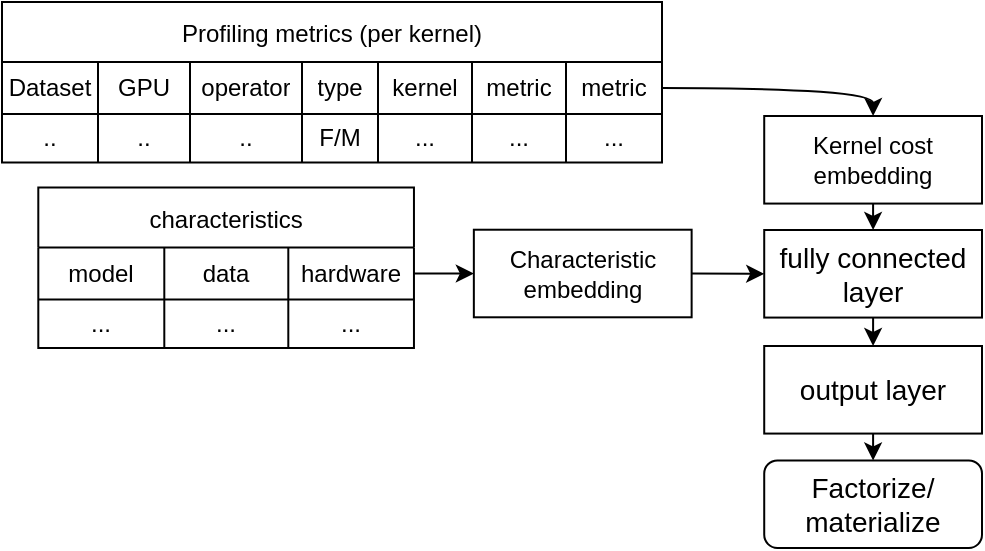 <mxfile>
    <diagram id="U2VAW3dLaZVnhBtAp40N" name="Page-1">
        <mxGraphModel dx="852" dy="1079" grid="1" gridSize="10" guides="1" tooltips="1" connect="1" arrows="1" fold="1" page="1" pageScale="1" pageWidth="827" pageHeight="1169" math="0" shadow="0">
            <root>
                <mxCell id="0"/>
                <mxCell id="1" parent="0"/>
                <mxCell id="3" value="characteristics" style="shape=table;startSize=30;container=1;collapsible=0;childLayout=tableLayout;" parent="1" vertex="1">
                    <mxGeometry x="158.148" y="732.755" width="187.833" height="80.27" as="geometry"/>
                </mxCell>
                <mxCell id="4" value="" style="shape=tableRow;horizontal=0;startSize=0;swimlaneHead=0;swimlaneBody=0;top=0;left=0;bottom=0;right=0;collapsible=0;dropTarget=0;fillColor=none;points=[[0,0.5],[1,0.5]];portConstraint=eastwest;" parent="3" vertex="1">
                    <mxGeometry y="30" width="187.833" height="26" as="geometry"/>
                </mxCell>
                <mxCell id="5" value="model" style="shape=partialRectangle;html=1;whiteSpace=wrap;connectable=0;overflow=hidden;fillColor=none;top=0;left=0;bottom=0;right=0;pointerEvents=1;" parent="4" vertex="1">
                    <mxGeometry width="63" height="26" as="geometry">
                        <mxRectangle width="63" height="26" as="alternateBounds"/>
                    </mxGeometry>
                </mxCell>
                <mxCell id="6" value="data" style="shape=partialRectangle;html=1;whiteSpace=wrap;connectable=0;overflow=hidden;fillColor=none;top=0;left=0;bottom=0;right=0;pointerEvents=1;" parent="4" vertex="1">
                    <mxGeometry x="63" width="62" height="26" as="geometry">
                        <mxRectangle width="62" height="26" as="alternateBounds"/>
                    </mxGeometry>
                </mxCell>
                <mxCell id="7" value="hardware" style="shape=partialRectangle;html=1;whiteSpace=wrap;connectable=0;overflow=hidden;fillColor=none;top=0;left=0;bottom=0;right=0;pointerEvents=1;" parent="4" vertex="1">
                    <mxGeometry x="125" width="63" height="26" as="geometry">
                        <mxRectangle width="63" height="26" as="alternateBounds"/>
                    </mxGeometry>
                </mxCell>
                <mxCell id="8" value="" style="shape=tableRow;horizontal=0;startSize=0;swimlaneHead=0;swimlaneBody=0;top=0;left=0;bottom=0;right=0;collapsible=0;dropTarget=0;fillColor=none;points=[[0,0.5],[1,0.5]];portConstraint=eastwest;" parent="3" vertex="1">
                    <mxGeometry y="56" width="187.833" height="24" as="geometry"/>
                </mxCell>
                <mxCell id="9" value="..." style="shape=partialRectangle;html=1;whiteSpace=wrap;connectable=0;overflow=hidden;fillColor=none;top=0;left=0;bottom=0;right=0;pointerEvents=1;" parent="8" vertex="1">
                    <mxGeometry width="63" height="24" as="geometry">
                        <mxRectangle width="63" height="24" as="alternateBounds"/>
                    </mxGeometry>
                </mxCell>
                <mxCell id="10" value="..." style="shape=partialRectangle;html=1;whiteSpace=wrap;connectable=0;overflow=hidden;fillColor=none;top=0;left=0;bottom=0;right=0;pointerEvents=1;" parent="8" vertex="1">
                    <mxGeometry x="63" width="62" height="24" as="geometry">
                        <mxRectangle width="62" height="24" as="alternateBounds"/>
                    </mxGeometry>
                </mxCell>
                <mxCell id="11" value="..." style="shape=partialRectangle;html=1;whiteSpace=wrap;connectable=0;overflow=hidden;fillColor=none;top=0;left=0;bottom=0;right=0;pointerEvents=1;" parent="8" vertex="1">
                    <mxGeometry x="125" width="63" height="24" as="geometry">
                        <mxRectangle width="63" height="24" as="alternateBounds"/>
                    </mxGeometry>
                </mxCell>
                <mxCell id="14" value="Kernel cost embedding" style="whiteSpace=wrap;html=1;startSize=30;" parent="1" vertex="1">
                    <mxGeometry x="521.111" y="697" width="108.889" height="43.784" as="geometry"/>
                </mxCell>
                <mxCell id="15" value="Profiling metrics (per kernel)" style="shape=table;startSize=30;container=1;collapsible=0;childLayout=tableLayout;" parent="1" vertex="1">
                    <mxGeometry x="140" y="640" width="330" height="80.27" as="geometry"/>
                </mxCell>
                <mxCell id="16" value="" style="shape=tableRow;horizontal=0;startSize=0;swimlaneHead=0;swimlaneBody=0;top=0;left=0;bottom=0;right=0;collapsible=0;dropTarget=0;fillColor=none;points=[[0,0.5],[1,0.5]];portConstraint=eastwest;" parent="15" vertex="1">
                    <mxGeometry y="30" width="330" height="26" as="geometry"/>
                </mxCell>
                <mxCell id="17" value="Dataset" style="shape=partialRectangle;html=1;whiteSpace=wrap;connectable=0;overflow=hidden;fillColor=none;top=0;left=0;bottom=0;right=0;pointerEvents=1;" parent="16" vertex="1">
                    <mxGeometry width="48" height="26" as="geometry">
                        <mxRectangle width="48" height="26" as="alternateBounds"/>
                    </mxGeometry>
                </mxCell>
                <mxCell id="18" value="GPU" style="shape=partialRectangle;html=1;whiteSpace=wrap;connectable=0;overflow=hidden;fillColor=none;top=0;left=0;bottom=0;right=0;pointerEvents=1;" parent="16" vertex="1">
                    <mxGeometry x="48" width="46" height="26" as="geometry">
                        <mxRectangle width="46" height="26" as="alternateBounds"/>
                    </mxGeometry>
                </mxCell>
                <mxCell id="19" value="operator" style="shape=partialRectangle;html=1;whiteSpace=wrap;connectable=0;overflow=hidden;fillColor=none;top=0;left=0;bottom=0;right=0;pointerEvents=1;" parent="16" vertex="1">
                    <mxGeometry x="94" width="56" height="26" as="geometry">
                        <mxRectangle width="56" height="26" as="alternateBounds"/>
                    </mxGeometry>
                </mxCell>
                <mxCell id="20" value="type" style="shape=partialRectangle;html=1;whiteSpace=wrap;connectable=0;overflow=hidden;fillColor=none;top=0;left=0;bottom=0;right=0;pointerEvents=1;" parent="16" vertex="1">
                    <mxGeometry x="150" width="38" height="26" as="geometry">
                        <mxRectangle width="38" height="26" as="alternateBounds"/>
                    </mxGeometry>
                </mxCell>
                <mxCell id="21" value="kernel" style="shape=partialRectangle;html=1;whiteSpace=wrap;connectable=0;overflow=hidden;fillColor=none;top=0;left=0;bottom=0;right=0;pointerEvents=1;" parent="16" vertex="1">
                    <mxGeometry x="188" width="47" height="26" as="geometry">
                        <mxRectangle width="47" height="26" as="alternateBounds"/>
                    </mxGeometry>
                </mxCell>
                <mxCell id="22" value="metric" style="shape=partialRectangle;html=1;whiteSpace=wrap;connectable=0;overflow=hidden;fillColor=none;top=0;left=0;bottom=0;right=0;pointerEvents=1;" parent="16" vertex="1">
                    <mxGeometry x="235" width="47" height="26" as="geometry">
                        <mxRectangle width="47" height="26" as="alternateBounds"/>
                    </mxGeometry>
                </mxCell>
                <mxCell id="23" value="metric" style="shape=partialRectangle;html=1;whiteSpace=wrap;connectable=0;overflow=hidden;fillColor=none;top=0;left=0;bottom=0;right=0;pointerEvents=1;" parent="16" vertex="1">
                    <mxGeometry x="282" width="48" height="26" as="geometry">
                        <mxRectangle width="48" height="26" as="alternateBounds"/>
                    </mxGeometry>
                </mxCell>
                <mxCell id="25" value="" style="shape=tableRow;horizontal=0;startSize=0;swimlaneHead=0;swimlaneBody=0;top=0;left=0;bottom=0;right=0;collapsible=0;dropTarget=0;fillColor=none;points=[[0,0.5],[1,0.5]];portConstraint=eastwest;" parent="15" vertex="1">
                    <mxGeometry y="56" width="330" height="24" as="geometry"/>
                </mxCell>
                <mxCell id="26" value=".." style="shape=partialRectangle;html=1;whiteSpace=wrap;connectable=0;overflow=hidden;fillColor=none;top=0;left=0;bottom=0;right=0;pointerEvents=1;" parent="25" vertex="1">
                    <mxGeometry width="48" height="24" as="geometry">
                        <mxRectangle width="48" height="24" as="alternateBounds"/>
                    </mxGeometry>
                </mxCell>
                <mxCell id="27" value=".." style="shape=partialRectangle;html=1;whiteSpace=wrap;connectable=0;overflow=hidden;fillColor=none;top=0;left=0;bottom=0;right=0;pointerEvents=1;" parent="25" vertex="1">
                    <mxGeometry x="48" width="46" height="24" as="geometry">
                        <mxRectangle width="46" height="24" as="alternateBounds"/>
                    </mxGeometry>
                </mxCell>
                <mxCell id="28" value=".." style="shape=partialRectangle;html=1;whiteSpace=wrap;connectable=0;overflow=hidden;fillColor=none;top=0;left=0;bottom=0;right=0;pointerEvents=1;" parent="25" vertex="1">
                    <mxGeometry x="94" width="56" height="24" as="geometry">
                        <mxRectangle width="56" height="24" as="alternateBounds"/>
                    </mxGeometry>
                </mxCell>
                <mxCell id="29" value="F/M" style="shape=partialRectangle;html=1;whiteSpace=wrap;connectable=0;overflow=hidden;fillColor=none;top=0;left=0;bottom=0;right=0;pointerEvents=1;" parent="25" vertex="1">
                    <mxGeometry x="150" width="38" height="24" as="geometry">
                        <mxRectangle width="38" height="24" as="alternateBounds"/>
                    </mxGeometry>
                </mxCell>
                <mxCell id="30" value="..." style="shape=partialRectangle;html=1;whiteSpace=wrap;connectable=0;overflow=hidden;fillColor=none;top=0;left=0;bottom=0;right=0;pointerEvents=1;" parent="25" vertex="1">
                    <mxGeometry x="188" width="47" height="24" as="geometry">
                        <mxRectangle width="47" height="24" as="alternateBounds"/>
                    </mxGeometry>
                </mxCell>
                <mxCell id="31" value="..." style="shape=partialRectangle;html=1;whiteSpace=wrap;connectable=0;overflow=hidden;fillColor=none;top=0;left=0;bottom=0;right=0;pointerEvents=1;" parent="25" vertex="1">
                    <mxGeometry x="235" width="47" height="24" as="geometry">
                        <mxRectangle width="47" height="24" as="alternateBounds"/>
                    </mxGeometry>
                </mxCell>
                <mxCell id="32" value="..." style="shape=partialRectangle;html=1;whiteSpace=wrap;connectable=0;overflow=hidden;fillColor=none;top=0;left=0;bottom=0;right=0;pointerEvents=1;" parent="25" vertex="1">
                    <mxGeometry x="282" width="48" height="24" as="geometry">
                        <mxRectangle width="48" height="24" as="alternateBounds"/>
                    </mxGeometry>
                </mxCell>
                <mxCell id="35" value="Characteristic embedding" style="whiteSpace=wrap;html=1;startSize=30;" parent="1" vertex="1">
                    <mxGeometry x="375.926" y="753.859" width="108.889" height="43.784" as="geometry"/>
                </mxCell>
                <mxCell id="37" value="fully connected layer" style="whiteSpace=wrap;html=1;fontSize=14;" parent="1" vertex="1">
                    <mxGeometry x="521.111" y="754" width="108.889" height="43.784" as="geometry"/>
                </mxCell>
                <mxCell id="38" value="Factorize/&lt;br&gt;materialize" style="rounded=1;whiteSpace=wrap;html=1;fontSize=14;" parent="1" vertex="1">
                    <mxGeometry x="521.111" y="869.216" width="108.889" height="43.784" as="geometry"/>
                </mxCell>
                <mxCell id="40" value="output layer" style="whiteSpace=wrap;html=1;fontSize=14;" parent="1" vertex="1">
                    <mxGeometry x="521.111" y="812" width="108.889" height="43.784" as="geometry"/>
                </mxCell>
                <mxCell id="43" style="edgeStyle=orthogonalEdgeStyle;html=1;exitX=1;exitY=0.5;exitDx=0;exitDy=0;curved=1;entryX=0.5;entryY=0;entryDx=0;entryDy=0;" parent="1" source="16" target="14" edge="1">
                    <mxGeometry relative="1" as="geometry">
                        <mxPoint x="684.444" y="1085.135" as="targetPoint"/>
                        <Array as="points">
                            <mxPoint x="576" y="683"/>
                        </Array>
                    </mxGeometry>
                </mxCell>
                <mxCell id="2" value="" style="edgeStyle=orthogonalEdgeStyle;html=1;fontSize=14;exitX=1;exitY=0.5;exitDx=0;exitDy=0;entryX=0;entryY=0.5;entryDx=0;entryDy=0;" parent="1" source="4" target="35" edge="1">
                    <mxGeometry relative="1" as="geometry">
                        <Array as="points">
                            <mxPoint x="360" y="776"/>
                            <mxPoint x="360" y="776"/>
                        </Array>
                    </mxGeometry>
                </mxCell>
                <mxCell id="44" style="edgeStyle=orthogonalEdgeStyle;html=1;entryX=0.5;entryY=0;entryDx=0;entryDy=0;elbow=vertical;curved=1;" parent="1" source="14" target="37" edge="1">
                    <mxGeometry relative="1" as="geometry"/>
                </mxCell>
                <mxCell id="45" style="edgeStyle=orthogonalEdgeStyle;curved=1;html=1;entryX=0;entryY=0.5;entryDx=0;entryDy=0;elbow=vertical;" parent="1" source="35" target="37" edge="1">
                    <mxGeometry relative="1" as="geometry"/>
                </mxCell>
                <mxCell id="36" value="" style="edgeStyle=orthogonalEdgeStyle;html=1;fontSize=14;" parent="1" source="37" target="40" edge="1">
                    <mxGeometry relative="1" as="geometry"/>
                </mxCell>
                <mxCell id="39" style="edgeStyle=orthogonalEdgeStyle;html=1;fontSize=14;" parent="1" source="40" target="38" edge="1">
                    <mxGeometry relative="1" as="geometry"/>
                </mxCell>
            </root>
        </mxGraphModel>
    </diagram>
</mxfile>